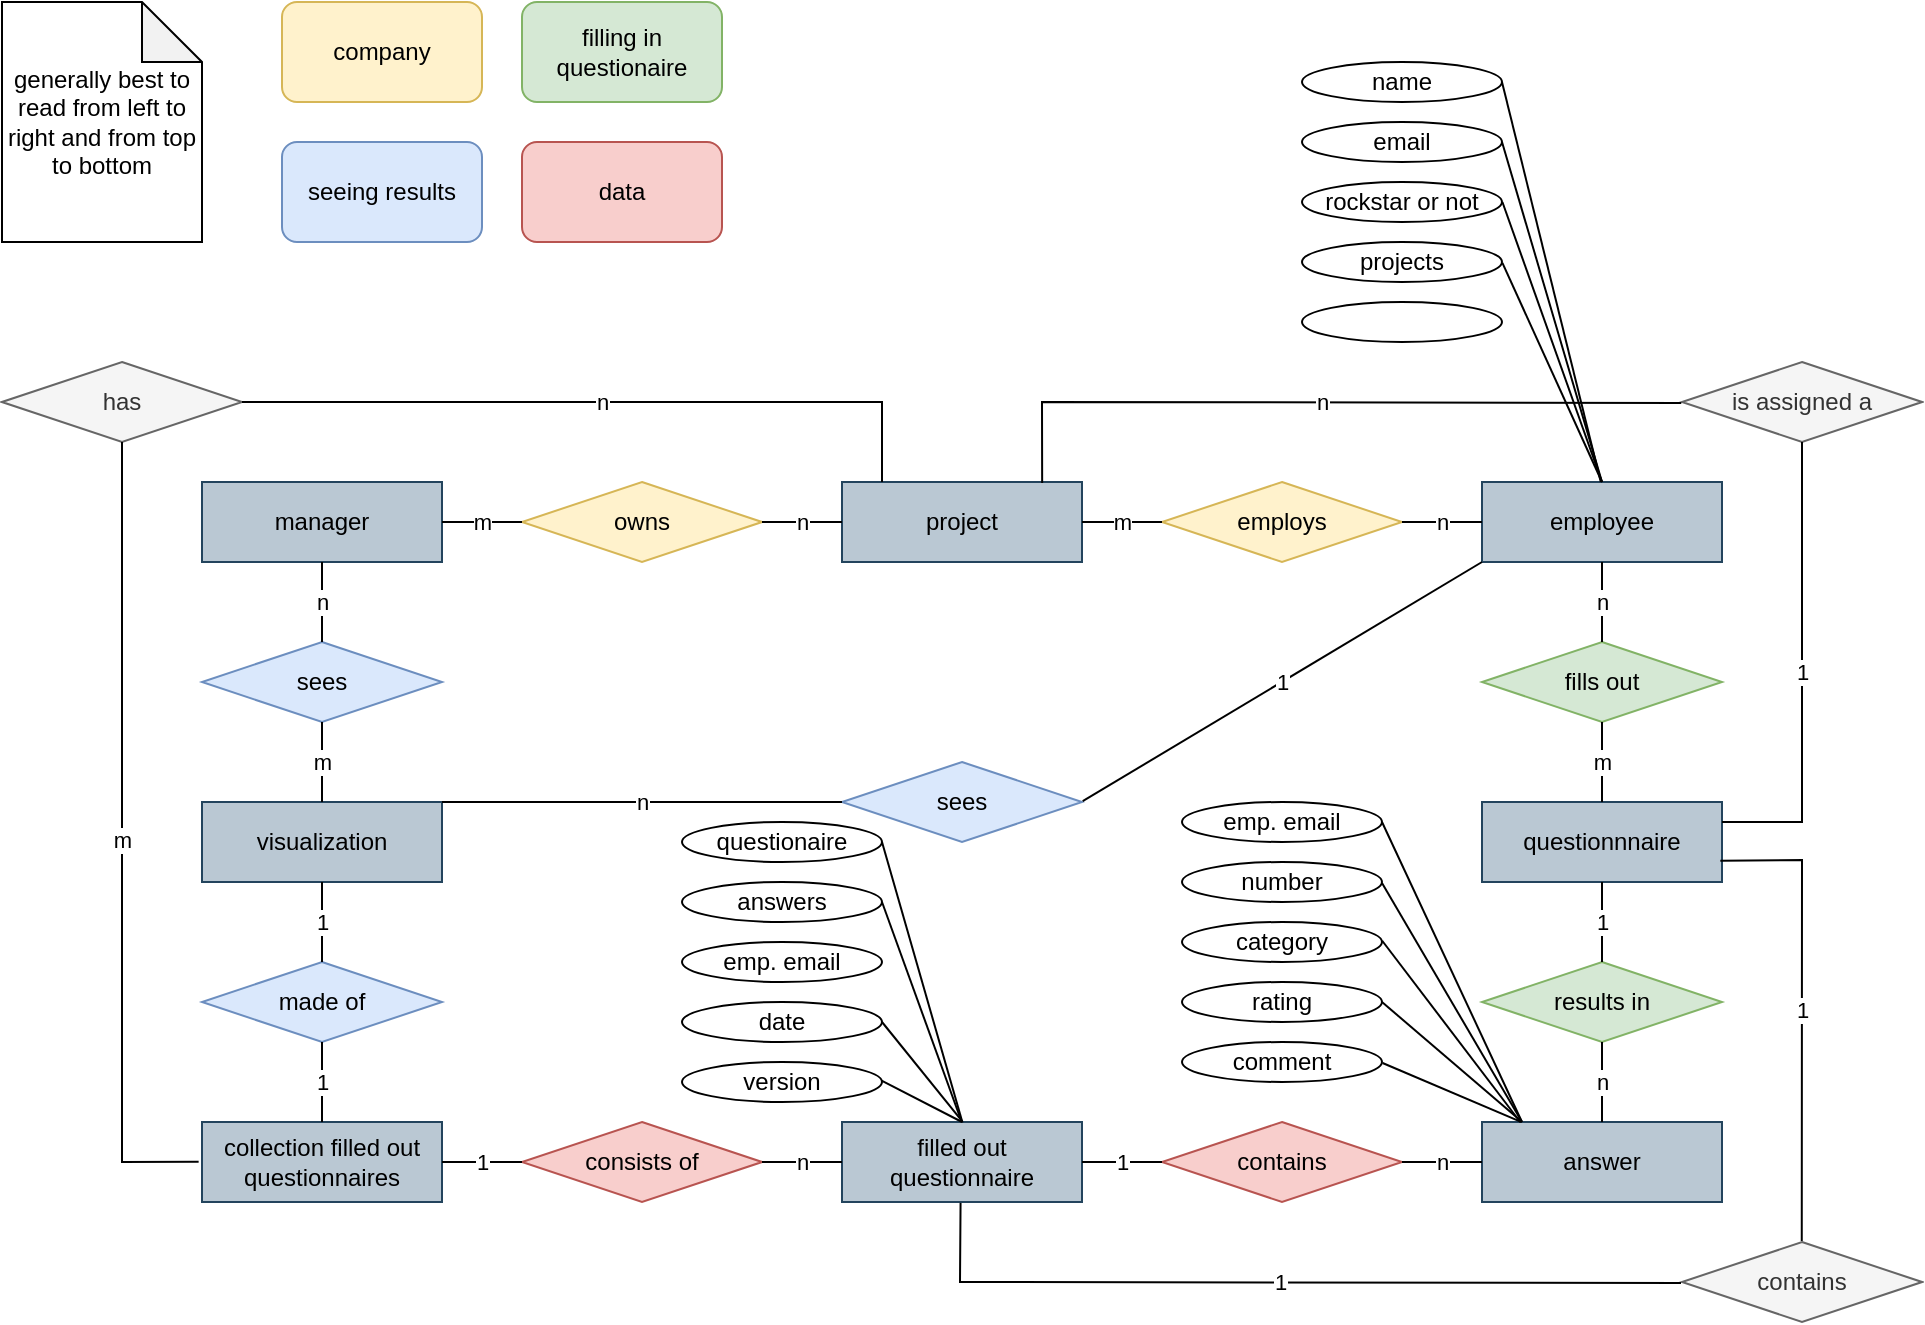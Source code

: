 <mxfile version="20.3.0"><diagram id="Y7vweJcVP_q7F-4frnMw" name="Page-1"><mxGraphModel dx="1221" dy="631" grid="1" gridSize="10" guides="1" tooltips="1" connect="0" arrows="1" fold="1" page="1" pageScale="1" pageWidth="1100" pageHeight="850" math="0" shadow="0"><root><mxCell id="0"/><mxCell id="1" parent="0"/><mxCell id="hrj3DIUv3BP3DXj7JGle-1" value="&lt;div&gt;filled out &lt;br&gt;&lt;/div&gt;&lt;div&gt;questionnaire&lt;/div&gt;" style="rounded=0;whiteSpace=wrap;html=1;fillColor=#bac8d3;strokeColor=#23445d;" parent="1" vertex="1"><mxGeometry x="500" y="720" width="120" height="40" as="geometry"/></mxCell><mxCell id="hrj3DIUv3BP3DXj7JGle-2" value="answer" style="rounded=0;whiteSpace=wrap;html=1;fillColor=#bac8d3;strokeColor=#23445d;" parent="1" vertex="1"><mxGeometry x="820" y="720" width="120" height="40" as="geometry"/></mxCell><mxCell id="hrj3DIUv3BP3DXj7JGle-3" value="questionnnaire" style="rounded=0;whiteSpace=wrap;html=1;fillColor=#bac8d3;strokeColor=#23445d;" parent="1" vertex="1"><mxGeometry x="820" y="560" width="120" height="40" as="geometry"/></mxCell><mxCell id="hrj3DIUv3BP3DXj7JGle-4" value="collection filled out questionnaires" style="rounded=0;whiteSpace=wrap;html=1;fillColor=#bac8d3;strokeColor=#23445d;" parent="1" vertex="1"><mxGeometry x="180" y="720" width="120" height="40" as="geometry"/></mxCell><mxCell id="hrj3DIUv3BP3DXj7JGle-5" value="project" style="rounded=0;whiteSpace=wrap;html=1;fillColor=#bac8d3;strokeColor=#23445d;" parent="1" vertex="1"><mxGeometry x="500" y="400" width="120" height="40" as="geometry"/></mxCell><mxCell id="hrj3DIUv3BP3DXj7JGle-6" value="employee" style="rounded=0;whiteSpace=wrap;html=1;fillColor=#bac8d3;strokeColor=#23445d;" parent="1" vertex="1"><mxGeometry x="820" y="400" width="120" height="40" as="geometry"/></mxCell><mxCell id="hrj3DIUv3BP3DXj7JGle-7" value="manager" style="rounded=0;whiteSpace=wrap;html=1;fillColor=#bac8d3;strokeColor=#23445d;" parent="1" vertex="1"><mxGeometry x="180" y="400" width="120" height="40" as="geometry"/></mxCell><mxCell id="hrj3DIUv3BP3DXj7JGle-10" value="owns" style="rhombus;whiteSpace=wrap;html=1;fillColor=#fff2cc;strokeColor=#d6b656;" parent="1" vertex="1"><mxGeometry x="340" y="400" width="120" height="40" as="geometry"/></mxCell><mxCell id="hrj3DIUv3BP3DXj7JGle-13" value="employs" style="rhombus;whiteSpace=wrap;html=1;fillColor=#fff2cc;strokeColor=#d6b656;" parent="1" vertex="1"><mxGeometry x="660" y="400" width="120" height="40" as="geometry"/></mxCell><mxCell id="hrj3DIUv3BP3DXj7JGle-14" value="fills out" style="rhombus;whiteSpace=wrap;html=1;fillColor=#d5e8d4;strokeColor=#82b366;" parent="1" vertex="1"><mxGeometry x="820" y="480" width="120" height="40" as="geometry"/></mxCell><mxCell id="hrj3DIUv3BP3DXj7JGle-15" value="results in" style="rhombus;whiteSpace=wrap;html=1;fillColor=#d5e8d4;strokeColor=#82b366;" parent="1" vertex="1"><mxGeometry x="820" y="640" width="120" height="40" as="geometry"/></mxCell><mxCell id="hrj3DIUv3BP3DXj7JGle-16" value="contains" style="rhombus;whiteSpace=wrap;html=1;fillColor=#f8cecc;strokeColor=#b85450;" parent="1" vertex="1"><mxGeometry x="660" y="720" width="120" height="40" as="geometry"/></mxCell><mxCell id="hrj3DIUv3BP3DXj7JGle-17" value="visualization" style="rounded=0;whiteSpace=wrap;html=1;fillColor=#bac8d3;strokeColor=#23445d;" parent="1" vertex="1"><mxGeometry x="180" y="560" width="120" height="40" as="geometry"/></mxCell><mxCell id="hrj3DIUv3BP3DXj7JGle-18" value="sees" style="rhombus;whiteSpace=wrap;html=1;fillColor=#dae8fc;strokeColor=#6c8ebf;" parent="1" vertex="1"><mxGeometry x="180" y="480" width="120" height="40" as="geometry"/></mxCell><mxCell id="hrj3DIUv3BP3DXj7JGle-19" value="made of" style="rhombus;whiteSpace=wrap;html=1;fillColor=#dae8fc;strokeColor=#6c8ebf;" parent="1" vertex="1"><mxGeometry x="180" y="640" width="120" height="40" as="geometry"/></mxCell><mxCell id="hrj3DIUv3BP3DXj7JGle-20" value="consists of" style="rhombus;whiteSpace=wrap;html=1;fillColor=#f8cecc;strokeColor=#b85450;" parent="1" vertex="1"><mxGeometry x="340" y="720" width="120" height="40" as="geometry"/></mxCell><mxCell id="hrj3DIUv3BP3DXj7JGle-21" value="m" style="endArrow=none;html=1;rounded=0;entryX=0;entryY=0.5;entryDx=0;entryDy=0;exitX=1;exitY=0.5;exitDx=0;exitDy=0;" parent="1" source="hrj3DIUv3BP3DXj7JGle-7" target="hrj3DIUv3BP3DXj7JGle-10" edge="1"><mxGeometry width="50" height="50" relative="1" as="geometry"><mxPoint x="490" y="660" as="sourcePoint"/><mxPoint x="540" y="610" as="targetPoint"/></mxGeometry></mxCell><mxCell id="hrj3DIUv3BP3DXj7JGle-22" value="n" style="endArrow=none;html=1;rounded=0;entryX=0;entryY=0.5;entryDx=0;entryDy=0;exitX=1;exitY=0.5;exitDx=0;exitDy=0;" parent="1" source="hrj3DIUv3BP3DXj7JGle-10" target="hrj3DIUv3BP3DXj7JGle-5" edge="1"><mxGeometry width="50" height="50" relative="1" as="geometry"><mxPoint x="490" y="660" as="sourcePoint"/><mxPoint x="540" y="610" as="targetPoint"/></mxGeometry></mxCell><mxCell id="hrj3DIUv3BP3DXj7JGle-23" value="m" style="endArrow=none;html=1;rounded=0;entryX=0;entryY=0.5;entryDx=0;entryDy=0;exitX=1;exitY=0.5;exitDx=0;exitDy=0;" parent="1" source="hrj3DIUv3BP3DXj7JGle-5" target="hrj3DIUv3BP3DXj7JGle-13" edge="1"><mxGeometry width="50" height="50" relative="1" as="geometry"><mxPoint x="490" y="660" as="sourcePoint"/><mxPoint x="540" y="610" as="targetPoint"/></mxGeometry></mxCell><mxCell id="hrj3DIUv3BP3DXj7JGle-24" value="n" style="endArrow=none;html=1;rounded=0;entryX=0;entryY=0.5;entryDx=0;entryDy=0;exitX=1;exitY=0.5;exitDx=0;exitDy=0;" parent="1" source="hrj3DIUv3BP3DXj7JGle-13" target="hrj3DIUv3BP3DXj7JGle-6" edge="1"><mxGeometry width="50" height="50" relative="1" as="geometry"><mxPoint x="490" y="660" as="sourcePoint"/><mxPoint x="540" y="610" as="targetPoint"/></mxGeometry></mxCell><mxCell id="hrj3DIUv3BP3DXj7JGle-25" value="n" style="endArrow=none;html=1;rounded=0;entryX=0.5;entryY=1;entryDx=0;entryDy=0;exitX=0.5;exitY=0;exitDx=0;exitDy=0;" parent="1" source="hrj3DIUv3BP3DXj7JGle-14" target="hrj3DIUv3BP3DXj7JGle-6" edge="1"><mxGeometry width="50" height="50" relative="1" as="geometry"><mxPoint x="490" y="660" as="sourcePoint"/><mxPoint x="540" y="610" as="targetPoint"/></mxGeometry></mxCell><mxCell id="hrj3DIUv3BP3DXj7JGle-26" value="m" style="endArrow=none;html=1;rounded=0;entryX=0.5;entryY=1;entryDx=0;entryDy=0;exitX=0.5;exitY=0;exitDx=0;exitDy=0;" parent="1" source="hrj3DIUv3BP3DXj7JGle-3" target="hrj3DIUv3BP3DXj7JGle-14" edge="1"><mxGeometry width="50" height="50" relative="1" as="geometry"><mxPoint x="490" y="660" as="sourcePoint"/><mxPoint x="540" y="610" as="targetPoint"/></mxGeometry></mxCell><mxCell id="hrj3DIUv3BP3DXj7JGle-27" value="1" style="endArrow=none;html=1;rounded=0;entryX=0.5;entryY=1;entryDx=0;entryDy=0;exitX=0.5;exitY=0;exitDx=0;exitDy=0;" parent="1" source="hrj3DIUv3BP3DXj7JGle-15" target="hrj3DIUv3BP3DXj7JGle-3" edge="1"><mxGeometry width="50" height="50" relative="1" as="geometry"><mxPoint x="490" y="660" as="sourcePoint"/><mxPoint x="540" y="610" as="targetPoint"/></mxGeometry></mxCell><mxCell id="hrj3DIUv3BP3DXj7JGle-28" value="n" style="endArrow=none;html=1;rounded=0;exitX=0.5;exitY=0;exitDx=0;exitDy=0;entryX=0.5;entryY=1;entryDx=0;entryDy=0;" parent="1" source="hrj3DIUv3BP3DXj7JGle-2" target="hrj3DIUv3BP3DXj7JGle-15" edge="1"><mxGeometry width="50" height="50" relative="1" as="geometry"><mxPoint x="490" y="660" as="sourcePoint"/><mxPoint x="540" y="610" as="targetPoint"/></mxGeometry></mxCell><mxCell id="hrj3DIUv3BP3DXj7JGle-29" value="n" style="endArrow=none;html=1;rounded=0;entryX=1;entryY=0.5;entryDx=0;entryDy=0;exitX=0;exitY=0.5;exitDx=0;exitDy=0;" parent="1" source="hrj3DIUv3BP3DXj7JGle-2" target="hrj3DIUv3BP3DXj7JGle-16" edge="1"><mxGeometry width="50" height="50" relative="1" as="geometry"><mxPoint x="490" y="660" as="sourcePoint"/><mxPoint x="540" y="610" as="targetPoint"/></mxGeometry></mxCell><mxCell id="hrj3DIUv3BP3DXj7JGle-30" value="1" style="endArrow=none;html=1;rounded=0;exitX=1;exitY=0.5;exitDx=0;exitDy=0;entryX=0;entryY=0.5;entryDx=0;entryDy=0;" parent="1" source="hrj3DIUv3BP3DXj7JGle-1" target="hrj3DIUv3BP3DXj7JGle-16" edge="1"><mxGeometry width="50" height="50" relative="1" as="geometry"><mxPoint x="490" y="660" as="sourcePoint"/><mxPoint x="540" y="610" as="targetPoint"/></mxGeometry></mxCell><mxCell id="hrj3DIUv3BP3DXj7JGle-31" value="n" style="endArrow=none;html=1;rounded=0;exitX=1;exitY=0.5;exitDx=0;exitDy=0;entryX=0;entryY=0.5;entryDx=0;entryDy=0;" parent="1" source="hrj3DIUv3BP3DXj7JGle-20" target="hrj3DIUv3BP3DXj7JGle-1" edge="1"><mxGeometry width="50" height="50" relative="1" as="geometry"><mxPoint x="490" y="660" as="sourcePoint"/><mxPoint x="540" y="610" as="targetPoint"/></mxGeometry></mxCell><mxCell id="hrj3DIUv3BP3DXj7JGle-32" value="1" style="endArrow=none;html=1;rounded=0;exitX=1;exitY=0.5;exitDx=0;exitDy=0;entryX=0;entryY=0.5;entryDx=0;entryDy=0;" parent="1" source="hrj3DIUv3BP3DXj7JGle-4" target="hrj3DIUv3BP3DXj7JGle-20" edge="1"><mxGeometry width="50" height="50" relative="1" as="geometry"><mxPoint x="490" y="660" as="sourcePoint"/><mxPoint x="540" y="610" as="targetPoint"/></mxGeometry></mxCell><mxCell id="hrj3DIUv3BP3DXj7JGle-33" value="1" style="endArrow=none;html=1;rounded=0;exitX=0.5;exitY=1;exitDx=0;exitDy=0;entryX=0.5;entryY=0;entryDx=0;entryDy=0;" parent="1" source="hrj3DIUv3BP3DXj7JGle-19" target="hrj3DIUv3BP3DXj7JGle-4" edge="1"><mxGeometry width="50" height="50" relative="1" as="geometry"><mxPoint x="490" y="660" as="sourcePoint"/><mxPoint x="540" y="610" as="targetPoint"/></mxGeometry></mxCell><mxCell id="hrj3DIUv3BP3DXj7JGle-34" value="1" style="endArrow=none;html=1;rounded=0;entryX=0.5;entryY=1;entryDx=0;entryDy=0;exitX=0.5;exitY=0;exitDx=0;exitDy=0;" parent="1" source="hrj3DIUv3BP3DXj7JGle-19" target="hrj3DIUv3BP3DXj7JGle-17" edge="1"><mxGeometry width="50" height="50" relative="1" as="geometry"><mxPoint x="490" y="660" as="sourcePoint"/><mxPoint x="540" y="610" as="targetPoint"/></mxGeometry></mxCell><mxCell id="hrj3DIUv3BP3DXj7JGle-35" value="m" style="endArrow=none;html=1;rounded=0;exitX=0.5;exitY=1;exitDx=0;exitDy=0;entryX=0.5;entryY=0;entryDx=0;entryDy=0;" parent="1" source="hrj3DIUv3BP3DXj7JGle-18" target="hrj3DIUv3BP3DXj7JGle-17" edge="1"><mxGeometry width="50" height="50" relative="1" as="geometry"><mxPoint x="490" y="660" as="sourcePoint"/><mxPoint x="540" y="610" as="targetPoint"/></mxGeometry></mxCell><mxCell id="hrj3DIUv3BP3DXj7JGle-36" value="n" style="endArrow=none;html=1;rounded=0;exitX=0.5;exitY=0;exitDx=0;exitDy=0;entryX=0.5;entryY=1;entryDx=0;entryDy=0;" parent="1" source="hrj3DIUv3BP3DXj7JGle-18" target="hrj3DIUv3BP3DXj7JGle-7" edge="1"><mxGeometry width="50" height="50" relative="1" as="geometry"><mxPoint x="490" y="660" as="sourcePoint"/><mxPoint x="540" y="610" as="targetPoint"/></mxGeometry></mxCell><mxCell id="hrj3DIUv3BP3DXj7JGle-38" value="&lt;div&gt;is assigned a&lt;/div&gt;" style="rhombus;whiteSpace=wrap;html=1;fillColor=#f5f5f5;strokeColor=#666666;fontColor=#333333;" parent="1" vertex="1"><mxGeometry x="920" y="340" width="120" height="40" as="geometry"/></mxCell><mxCell id="hrj3DIUv3BP3DXj7JGle-39" value="n" style="endArrow=none;html=1;rounded=0;entryX=-0.003;entryY=0.511;entryDx=0;entryDy=0;entryPerimeter=0;exitX=0.834;exitY=0.011;exitDx=0;exitDy=0;exitPerimeter=0;" parent="1" source="hrj3DIUv3BP3DXj7JGle-5" target="hrj3DIUv3BP3DXj7JGle-38" edge="1"><mxGeometry width="50" height="50" relative="1" as="geometry"><mxPoint x="610" y="390" as="sourcePoint"/><mxPoint x="940" y="310" as="targetPoint"/><Array as="points"><mxPoint x="600" y="360"/></Array></mxGeometry></mxCell><mxCell id="hrj3DIUv3BP3DXj7JGle-40" value="1" style="endArrow=none;html=1;rounded=0;entryX=0.5;entryY=1;entryDx=0;entryDy=0;entryPerimeter=0;" parent="1" target="hrj3DIUv3BP3DXj7JGle-38" edge="1"><mxGeometry width="50" height="50" relative="1" as="geometry"><mxPoint x="940" y="570" as="sourcePoint"/><mxPoint x="1130" y="470" as="targetPoint"/><Array as="points"><mxPoint x="980" y="570"/></Array></mxGeometry></mxCell><mxCell id="hrj3DIUv3BP3DXj7JGle-41" value="contains" style="rhombus;whiteSpace=wrap;html=1;fillColor=#f5f5f5;strokeColor=#666666;fontColor=#333333;" parent="1" vertex="1"><mxGeometry x="920" y="780" width="120" height="40" as="geometry"/></mxCell><mxCell id="hrj3DIUv3BP3DXj7JGle-42" value="1" style="endArrow=none;html=1;rounded=0;entryX=-0.004;entryY=0.511;entryDx=0;entryDy=0;exitX=0.494;exitY=1.011;exitDx=0;exitDy=0;exitPerimeter=0;entryPerimeter=0;" parent="1" source="hrj3DIUv3BP3DXj7JGle-1" target="hrj3DIUv3BP3DXj7JGle-41" edge="1"><mxGeometry width="50" height="50" relative="1" as="geometry"><mxPoint x="560" y="770" as="sourcePoint"/><mxPoint x="540" y="610" as="targetPoint"/><Array as="points"><mxPoint x="559" y="800"/></Array></mxGeometry></mxCell><mxCell id="hrj3DIUv3BP3DXj7JGle-43" value="1" style="endArrow=none;html=1;rounded=0;exitX=0.499;exitY=-0.011;exitDx=0;exitDy=0;exitPerimeter=0;entryX=0.993;entryY=0.735;entryDx=0;entryDy=0;entryPerimeter=0;" parent="1" source="hrj3DIUv3BP3DXj7JGle-41" target="hrj3DIUv3BP3DXj7JGle-3" edge="1"><mxGeometry width="50" height="50" relative="1" as="geometry"><mxPoint x="490" y="660" as="sourcePoint"/><mxPoint x="940" y="600" as="targetPoint"/><Array as="points"><mxPoint x="980" y="589"/></Array></mxGeometry></mxCell><mxCell id="hrj3DIUv3BP3DXj7JGle-46" value="generally best to read from left to right and from top to bottom" style="shape=note;whiteSpace=wrap;html=1;backgroundOutline=1;darkOpacity=0.05;" parent="1" vertex="1"><mxGeometry x="80" y="160" width="100" height="120" as="geometry"/></mxCell><mxCell id="hrj3DIUv3BP3DXj7JGle-47" value="has" style="rhombus;whiteSpace=wrap;html=1;fillColor=#f5f5f5;strokeColor=#666666;fontColor=#333333;" parent="1" vertex="1"><mxGeometry x="80" y="340" width="120" height="40" as="geometry"/></mxCell><mxCell id="hrj3DIUv3BP3DXj7JGle-48" value="n" style="endArrow=none;html=1;rounded=0;" parent="1" source="hrj3DIUv3BP3DXj7JGle-47" edge="1"><mxGeometry width="50" height="50" relative="1" as="geometry"><mxPoint x="160" y="360" as="sourcePoint"/><mxPoint x="520" y="400" as="targetPoint"/><Array as="points"><mxPoint x="520" y="360"/></Array></mxGeometry></mxCell><mxCell id="hrj3DIUv3BP3DXj7JGle-49" value="m" style="endArrow=none;html=1;rounded=0;entryX=0.5;entryY=1;entryDx=0;entryDy=0;entryPerimeter=0;exitX=-0.014;exitY=0.496;exitDx=0;exitDy=0;exitPerimeter=0;" parent="1" source="hrj3DIUv3BP3DXj7JGle-4" target="hrj3DIUv3BP3DXj7JGle-47" edge="1"><mxGeometry width="50" height="50" relative="1" as="geometry"><mxPoint x="160" y="750" as="sourcePoint"/><mxPoint x="260" y="550" as="targetPoint"/><Array as="points"><mxPoint x="140" y="740"/></Array></mxGeometry></mxCell><mxCell id="hrj3DIUv3BP3DXj7JGle-50" value="sees" style="rhombus;whiteSpace=wrap;html=1;fillColor=#dae8fc;strokeColor=#6c8ebf;" parent="1" vertex="1"><mxGeometry x="500" y="540" width="120" height="40" as="geometry"/></mxCell><mxCell id="hrj3DIUv3BP3DXj7JGle-51" value="1" style="endArrow=none;html=1;rounded=0;exitX=1.003;exitY=0.49;exitDx=0;exitDy=0;exitPerimeter=0;entryX=0;entryY=1;entryDx=0;entryDy=0;entryPerimeter=0;" parent="1" source="hrj3DIUv3BP3DXj7JGle-50" target="hrj3DIUv3BP3DXj7JGle-6" edge="1"><mxGeometry width="50" height="50" relative="1" as="geometry"><mxPoint x="690" y="620" as="sourcePoint"/><mxPoint x="830" y="460" as="targetPoint"/></mxGeometry></mxCell><mxCell id="hrj3DIUv3BP3DXj7JGle-52" value="n" style="endArrow=none;html=1;rounded=0;" parent="1" target="hrj3DIUv3BP3DXj7JGle-50" edge="1"><mxGeometry width="50" height="50" relative="1" as="geometry"><mxPoint x="300" y="560" as="sourcePoint"/><mxPoint x="440" y="530" as="targetPoint"/></mxGeometry></mxCell><mxCell id="hrj3DIUv3BP3DXj7JGle-53" value="company" style="rounded=1;whiteSpace=wrap;html=1;fillColor=#fff2cc;strokeColor=#d6b656;" parent="1" vertex="1"><mxGeometry x="220" y="160" width="100" height="50" as="geometry"/></mxCell><mxCell id="hrj3DIUv3BP3DXj7JGle-56" value="filling in questionaire" style="rounded=1;whiteSpace=wrap;html=1;fillColor=#d5e8d4;strokeColor=#82b366;" parent="1" vertex="1"><mxGeometry x="340" y="160" width="100" height="50" as="geometry"/></mxCell><mxCell id="hrj3DIUv3BP3DXj7JGle-57" value="data" style="rounded=1;whiteSpace=wrap;html=1;fillColor=#f8cecc;strokeColor=#b85450;" parent="1" vertex="1"><mxGeometry x="340" y="230" width="100" height="50" as="geometry"/></mxCell><mxCell id="hrj3DIUv3BP3DXj7JGle-58" value="seeing results" style="rounded=1;whiteSpace=wrap;html=1;fillColor=#dae8fc;strokeColor=#6c8ebf;" parent="1" vertex="1"><mxGeometry x="220" y="230" width="100" height="50" as="geometry"/></mxCell><mxCell id="hrj3DIUv3BP3DXj7JGle-59" value="date" style="ellipse;whiteSpace=wrap;html=1;" parent="1" vertex="1"><mxGeometry x="420" y="660" width="100" height="20" as="geometry"/></mxCell><mxCell id="hrj3DIUv3BP3DXj7JGle-61" value="emp. email" style="ellipse;whiteSpace=wrap;html=1;" parent="1" vertex="1"><mxGeometry x="670" y="560" width="100" height="20" as="geometry"/></mxCell><mxCell id="hrj3DIUv3BP3DXj7JGle-66" value="" style="endArrow=none;html=1;rounded=0;entryX=1;entryY=0.5;entryDx=0;entryDy=0;entryPerimeter=0;" parent="1" target="hrj3DIUv3BP3DXj7JGle-61" edge="1"><mxGeometry width="50" height="50" relative="1" as="geometry"><mxPoint x="840" y="720" as="sourcePoint"/><mxPoint x="810" y="610" as="targetPoint"/></mxGeometry></mxCell><mxCell id="hrj3DIUv3BP3DXj7JGle-68" value="number" style="ellipse;whiteSpace=wrap;html=1;" parent="1" vertex="1"><mxGeometry x="670" y="590" width="100" height="20" as="geometry"/></mxCell><mxCell id="hrj3DIUv3BP3DXj7JGle-69" value="" style="endArrow=none;html=1;rounded=0;entryX=1;entryY=0.525;entryDx=0;entryDy=0;entryPerimeter=0;" parent="1" target="hrj3DIUv3BP3DXj7JGle-68" edge="1"><mxGeometry width="50" height="50" relative="1" as="geometry"><mxPoint x="840" y="720" as="sourcePoint"/><mxPoint x="790" y="620" as="targetPoint"/></mxGeometry></mxCell><mxCell id="hrj3DIUv3BP3DXj7JGle-70" value="category" style="ellipse;whiteSpace=wrap;html=1;" parent="1" vertex="1"><mxGeometry x="670" y="620" width="100" height="20" as="geometry"/></mxCell><mxCell id="hrj3DIUv3BP3DXj7JGle-71" value="rating" style="ellipse;whiteSpace=wrap;html=1;" parent="1" vertex="1"><mxGeometry x="670" y="650" width="100" height="20" as="geometry"/></mxCell><mxCell id="hrj3DIUv3BP3DXj7JGle-72" value="" style="endArrow=none;html=1;rounded=0;exitX=0.16;exitY=0.003;exitDx=0;exitDy=0;exitPerimeter=0;entryX=1.001;entryY=0.469;entryDx=0;entryDy=0;entryPerimeter=0;" parent="1" source="hrj3DIUv3BP3DXj7JGle-2" target="hrj3DIUv3BP3DXj7JGle-70" edge="1"><mxGeometry width="50" height="50" relative="1" as="geometry"><mxPoint x="740" y="650" as="sourcePoint"/><mxPoint x="780" y="630" as="targetPoint"/></mxGeometry></mxCell><mxCell id="hrj3DIUv3BP3DXj7JGle-73" value="" style="endArrow=none;html=1;rounded=0;exitX=0.165;exitY=-0.005;exitDx=0;exitDy=0;exitPerimeter=0;" parent="1" source="hrj3DIUv3BP3DXj7JGle-2" edge="1"><mxGeometry width="50" height="50" relative="1" as="geometry"><mxPoint x="820" y="710" as="sourcePoint"/><mxPoint x="770" y="660" as="targetPoint"/></mxGeometry></mxCell><mxCell id="hrj3DIUv3BP3DXj7JGle-74" value="comment" style="ellipse;whiteSpace=wrap;html=1;" parent="1" vertex="1"><mxGeometry x="670" y="680" width="100" height="20" as="geometry"/></mxCell><mxCell id="hrj3DIUv3BP3DXj7JGle-75" value="" style="endArrow=none;html=1;rounded=0;exitX=0.165;exitY=0.001;exitDx=0;exitDy=0;exitPerimeter=0;entryX=1.003;entryY=0.526;entryDx=0;entryDy=0;entryPerimeter=0;" parent="1" source="hrj3DIUv3BP3DXj7JGle-2" target="hrj3DIUv3BP3DXj7JGle-74" edge="1"><mxGeometry width="50" height="50" relative="1" as="geometry"><mxPoint x="690" y="680" as="sourcePoint"/><mxPoint x="740" y="630" as="targetPoint"/></mxGeometry></mxCell><mxCell id="qgYso5zy4tiEJHq3sYob-2" value="name" style="ellipse;whiteSpace=wrap;html=1;" vertex="1" parent="1"><mxGeometry x="730" y="190" width="100" height="20" as="geometry"/></mxCell><mxCell id="qgYso5zy4tiEJHq3sYob-3" value="email" style="ellipse;whiteSpace=wrap;html=1;" vertex="1" parent="1"><mxGeometry x="730" y="220" width="100" height="20" as="geometry"/></mxCell><mxCell id="qgYso5zy4tiEJHq3sYob-4" value="rockstar or not" style="ellipse;whiteSpace=wrap;html=1;" vertex="1" parent="1"><mxGeometry x="730" y="250" width="100" height="20" as="geometry"/></mxCell><mxCell id="qgYso5zy4tiEJHq3sYob-5" value="projects" style="ellipse;whiteSpace=wrap;html=1;" vertex="1" parent="1"><mxGeometry x="730" y="280" width="100" height="20" as="geometry"/></mxCell><mxCell id="qgYso5zy4tiEJHq3sYob-6" value="" style="ellipse;whiteSpace=wrap;html=1;" vertex="1" parent="1"><mxGeometry x="730" y="310" width="100" height="20" as="geometry"/></mxCell><mxCell id="qgYso5zy4tiEJHq3sYob-9" value="" style="endArrow=none;html=1;rounded=0;exitX=0.495;exitY=0;exitDx=0;exitDy=0;exitPerimeter=0;" edge="1" parent="1" source="hrj3DIUv3BP3DXj7JGle-6"><mxGeometry width="50" height="50" relative="1" as="geometry"><mxPoint x="800" y="420" as="sourcePoint"/><mxPoint x="830" y="200" as="targetPoint"/></mxGeometry></mxCell><mxCell id="qgYso5zy4tiEJHq3sYob-10" value="" style="endArrow=none;html=1;rounded=0;" edge="1" parent="1"><mxGeometry width="50" height="50" relative="1" as="geometry"><mxPoint x="880" y="400" as="sourcePoint"/><mxPoint x="830" y="230" as="targetPoint"/></mxGeometry></mxCell><mxCell id="qgYso5zy4tiEJHq3sYob-11" value="" style="endArrow=none;html=1;rounded=0;entryX=1.002;entryY=0.5;entryDx=0;entryDy=0;entryPerimeter=0;" edge="1" parent="1" target="qgYso5zy4tiEJHq3sYob-4"><mxGeometry width="50" height="50" relative="1" as="geometry"><mxPoint x="880" y="400" as="sourcePoint"/><mxPoint x="850" y="280" as="targetPoint"/></mxGeometry></mxCell><mxCell id="qgYso5zy4tiEJHq3sYob-12" value="" style="endArrow=none;html=1;rounded=0;entryX=1.002;entryY=0.52;entryDx=0;entryDy=0;entryPerimeter=0;" edge="1" parent="1" target="qgYso5zy4tiEJHq3sYob-5"><mxGeometry width="50" height="50" relative="1" as="geometry"><mxPoint x="880" y="400" as="sourcePoint"/><mxPoint x="850" y="280" as="targetPoint"/></mxGeometry></mxCell><mxCell id="qgYso5zy4tiEJHq3sYob-15" value="questionaire" style="ellipse;whiteSpace=wrap;html=1;" vertex="1" parent="1"><mxGeometry x="420" y="570" width="100" height="20" as="geometry"/></mxCell><mxCell id="qgYso5zy4tiEJHq3sYob-16" value="answers" style="ellipse;whiteSpace=wrap;html=1;" vertex="1" parent="1"><mxGeometry x="420" y="600" width="100" height="20" as="geometry"/></mxCell><mxCell id="qgYso5zy4tiEJHq3sYob-17" value="emp. email" style="ellipse;whiteSpace=wrap;html=1;" vertex="1" parent="1"><mxGeometry x="420" y="630" width="100" height="20" as="geometry"/></mxCell><mxCell id="qgYso5zy4tiEJHq3sYob-18" value="version" style="ellipse;whiteSpace=wrap;html=1;" vertex="1" parent="1"><mxGeometry x="420" y="690" width="100" height="20" as="geometry"/></mxCell><mxCell id="qgYso5zy4tiEJHq3sYob-19" value="" style="endArrow=none;html=1;rounded=0;exitX=1;exitY=0.5;exitDx=0;exitDy=0;exitPerimeter=0;entryX=0.502;entryY=0.006;entryDx=0;entryDy=0;entryPerimeter=0;" edge="1" parent="1" source="qgYso5zy4tiEJHq3sYob-15" target="hrj3DIUv3BP3DXj7JGle-1"><mxGeometry width="50" height="50" relative="1" as="geometry"><mxPoint x="680" y="610" as="sourcePoint"/><mxPoint x="730" y="560" as="targetPoint"/></mxGeometry></mxCell><mxCell id="qgYso5zy4tiEJHq3sYob-20" value="" style="endArrow=none;html=1;rounded=0;entryX=0.498;entryY=-0.006;entryDx=0;entryDy=0;entryPerimeter=0;" edge="1" parent="1" target="hrj3DIUv3BP3DXj7JGle-1"><mxGeometry width="50" height="50" relative="1" as="geometry"><mxPoint x="520" y="610" as="sourcePoint"/><mxPoint x="640" y="580" as="targetPoint"/></mxGeometry></mxCell><mxCell id="qgYso5zy4tiEJHq3sYob-21" value="" style="endArrow=none;html=1;rounded=0;entryX=0.502;entryY=-0.006;entryDx=0;entryDy=0;entryPerimeter=0;" edge="1" parent="1" target="hrj3DIUv3BP3DXj7JGle-1"><mxGeometry width="50" height="50" relative="1" as="geometry"><mxPoint x="520" y="670" as="sourcePoint"/><mxPoint x="640" y="580" as="targetPoint"/></mxGeometry></mxCell><mxCell id="qgYso5zy4tiEJHq3sYob-22" value="" style="endArrow=none;html=1;rounded=0;exitX=0.998;exitY=0.464;exitDx=0;exitDy=0;exitPerimeter=0;" edge="1" parent="1" source="qgYso5zy4tiEJHq3sYob-18"><mxGeometry width="50" height="50" relative="1" as="geometry"><mxPoint x="590" y="660" as="sourcePoint"/><mxPoint x="560" y="720" as="targetPoint"/></mxGeometry></mxCell></root></mxGraphModel></diagram></mxfile>